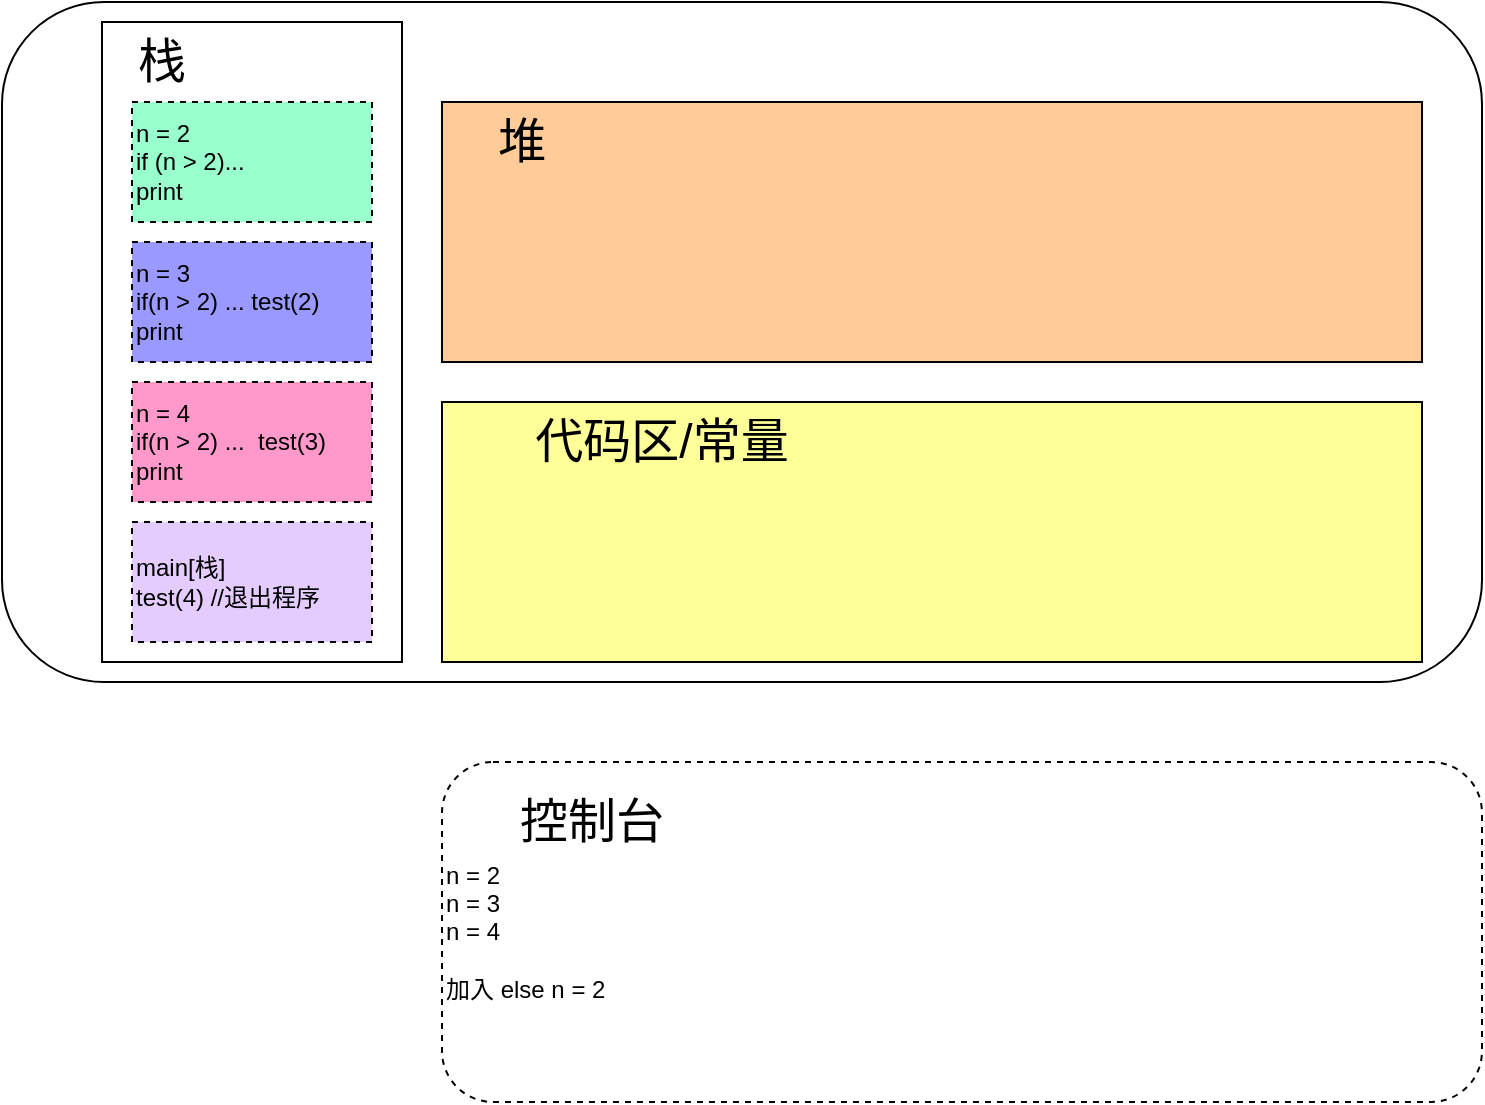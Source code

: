 <mxGraphModel dx="764" dy="566" grid="1" gridSize="10" guides="1" tooltips="1" connect="1" arrows="1" fold="1" page="1" pageScale="1" pageWidth="827" pageHeight="1169" background="#ffffff"><root><mxCell id="0"/><mxCell id="1" parent="0"/><mxCell id="2" value="" style="rounded=1;whiteSpace=wrap;html=1;" vertex="1" parent="1"><mxGeometry x="10" y="150" width="740" height="340" as="geometry"/></mxCell><mxCell id="3" value="" style="rounded=0;whiteSpace=wrap;html=1;" vertex="1" parent="1"><mxGeometry x="60" y="160" width="150" height="320" as="geometry"/></mxCell><mxCell id="4" value="&lt;font style=&quot;font-size: 24px&quot;&gt;栈&lt;/font&gt;" style="text;html=1;strokeColor=none;fillColor=none;align=center;verticalAlign=middle;whiteSpace=wrap;rounded=0;" vertex="1" parent="1"><mxGeometry x="70" y="170" width="40" height="20" as="geometry"/></mxCell><mxCell id="5" value="" style="rounded=0;whiteSpace=wrap;html=1;fillColor=#FFCC99;" vertex="1" parent="1"><mxGeometry x="230" y="200" width="490" height="130" as="geometry"/></mxCell><mxCell id="6" value="" style="rounded=0;whiteSpace=wrap;html=1;fillColor=#FFFF99;" vertex="1" parent="1"><mxGeometry x="230" y="350" width="490" height="130" as="geometry"/></mxCell><mxCell id="8" value="&lt;div style=&quot;text-align: left&quot;&gt;n = 2&lt;/div&gt;&lt;div style=&quot;text-align: left&quot;&gt;n = 3&lt;/div&gt;&lt;div style=&quot;text-align: left&quot;&gt;n = 4&lt;/div&gt;&lt;div style=&quot;text-align: left&quot;&gt;&lt;br&gt;&lt;/div&gt;&lt;div style=&quot;text-align: left&quot;&gt;加入 else n = 2&lt;/div&gt;" style="rounded=1;whiteSpace=wrap;html=1;dashed=1;align=left;" vertex="1" parent="1"><mxGeometry x="230" y="530" width="520" height="170" as="geometry"/></mxCell><mxCell id="9" value="main[栈]&lt;div&gt;test(4) //退出程序&lt;/div&gt;" style="rounded=0;whiteSpace=wrap;html=1;dashed=1;align=left;fillColor=#E5CCFF;" vertex="1" parent="1"><mxGeometry x="75" y="410" width="120" height="60" as="geometry"/></mxCell><mxCell id="10" value="n = 4&lt;div&gt;if(n &amp;gt; 2) ...&amp;nbsp; test(3)&lt;/div&gt;&lt;div&gt;print&lt;/div&gt;" style="rounded=0;whiteSpace=wrap;html=1;dashed=1;align=left;fillColor=#FF99CC;" vertex="1" parent="1"><mxGeometry x="75" y="340" width="120" height="60" as="geometry"/></mxCell><mxCell id="12" value="n = 3&lt;div&gt;if(n &amp;gt; 2) ... test(2)&lt;/div&gt;&lt;div&gt;print&lt;/div&gt;" style="rounded=0;whiteSpace=wrap;html=1;dashed=1;align=left;fillColor=#9999FF;" vertex="1" parent="1"><mxGeometry x="75" y="270" width="120" height="60" as="geometry"/></mxCell><mxCell id="13" value="n = 2&lt;div&gt;if (n &amp;gt; 2)...&lt;/div&gt;&lt;div&gt;print&lt;/div&gt;" style="rounded=0;whiteSpace=wrap;html=1;dashed=1;align=left;fillColor=#99FFCC;" vertex="1" parent="1"><mxGeometry x="75" y="200" width="120" height="60" as="geometry"/></mxCell><mxCell id="14" value="&lt;span style=&quot;font-size: 24px&quot;&gt;堆&lt;/span&gt;" style="text;html=1;strokeColor=none;fillColor=none;align=center;verticalAlign=middle;whiteSpace=wrap;rounded=0;" vertex="1" parent="1"><mxGeometry x="250" y="210" width="40" height="20" as="geometry"/></mxCell><mxCell id="15" value="&lt;span style=&quot;font-size: 24px&quot;&gt;代码区/常量&lt;/span&gt;" style="text;html=1;strokeColor=none;fillColor=none;align=center;verticalAlign=middle;whiteSpace=wrap;rounded=0;" vertex="1" parent="1"><mxGeometry x="260" y="360" width="160" height="20" as="geometry"/></mxCell><mxCell id="18" value="&lt;span style=&quot;font-size: 24px&quot;&gt;控制台&lt;/span&gt;" style="text;html=1;strokeColor=none;fillColor=none;align=center;verticalAlign=middle;whiteSpace=wrap;rounded=0;" vertex="1" parent="1"><mxGeometry x="260" y="550" width="90" height="20" as="geometry"/></mxCell></root></mxGraphModel>